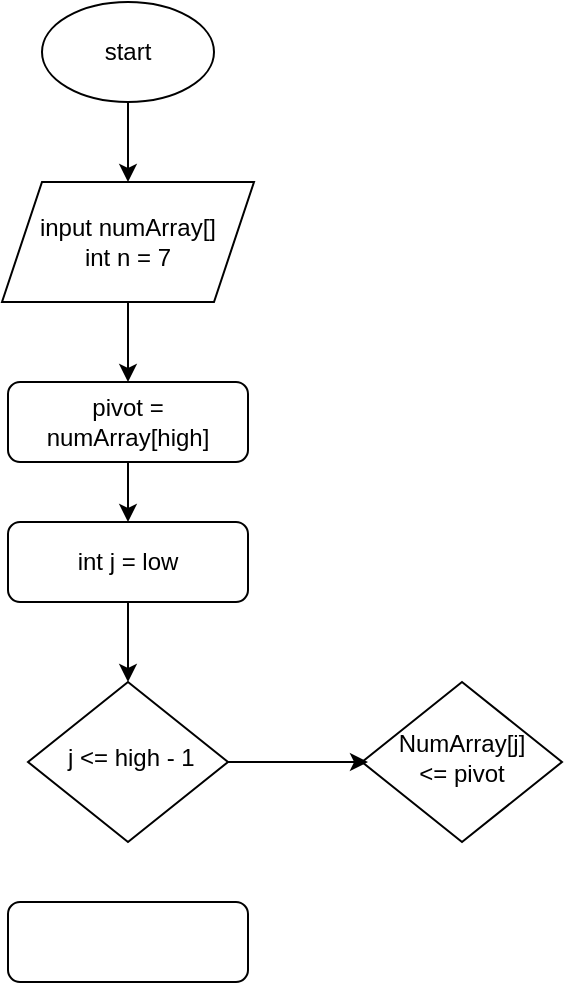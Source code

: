 <mxfile version="20.4.0" type="github">
  <diagram id="C5RBs43oDa-KdzZeNtuy" name="Page-1">
    <mxGraphModel dx="786" dy="501" grid="1" gridSize="10" guides="1" tooltips="1" connect="1" arrows="1" fold="1" page="1" pageScale="1" pageWidth="827" pageHeight="1169" math="0" shadow="0">
      <root>
        <mxCell id="WIyWlLk6GJQsqaUBKTNV-0" />
        <mxCell id="WIyWlLk6GJQsqaUBKTNV-1" parent="WIyWlLk6GJQsqaUBKTNV-0" />
        <mxCell id="llUpB8g6KJN3qQGRMO3K-0" value="" style="edgeStyle=orthogonalEdgeStyle;rounded=0;orthogonalLoop=1;jettySize=auto;html=1;" edge="1" parent="WIyWlLk6GJQsqaUBKTNV-1" source="llUpB8g6KJN3qQGRMO3K-1">
          <mxGeometry relative="1" as="geometry">
            <mxPoint x="383" y="110" as="targetPoint" />
          </mxGeometry>
        </mxCell>
        <mxCell id="llUpB8g6KJN3qQGRMO3K-1" value="start" style="ellipse;whiteSpace=wrap;html=1;" vertex="1" parent="WIyWlLk6GJQsqaUBKTNV-1">
          <mxGeometry x="340" y="20" width="86" height="50" as="geometry" />
        </mxCell>
        <mxCell id="llUpB8g6KJN3qQGRMO3K-14" value="" style="edgeStyle=orthogonalEdgeStyle;rounded=0;orthogonalLoop=1;jettySize=auto;html=1;" edge="1" parent="WIyWlLk6GJQsqaUBKTNV-1" source="llUpB8g6KJN3qQGRMO3K-2" target="llUpB8g6KJN3qQGRMO3K-13">
          <mxGeometry relative="1" as="geometry" />
        </mxCell>
        <mxCell id="llUpB8g6KJN3qQGRMO3K-2" value="input numArray[]&lt;br&gt;int n = 7" style="shape=parallelogram;perimeter=parallelogramPerimeter;whiteSpace=wrap;html=1;fixedSize=1;" vertex="1" parent="WIyWlLk6GJQsqaUBKTNV-1">
          <mxGeometry x="320" y="110" width="126" height="60" as="geometry" />
        </mxCell>
        <mxCell id="llUpB8g6KJN3qQGRMO3K-6" value="NumArray[j] &lt;br&gt;&amp;lt;= pivot" style="rhombus;whiteSpace=wrap;html=1;shadow=0;fontFamily=Helvetica;fontSize=12;align=center;strokeWidth=1;spacing=6;spacingTop=-4;" vertex="1" parent="WIyWlLk6GJQsqaUBKTNV-1">
          <mxGeometry x="500" y="360" width="100" height="80" as="geometry" />
        </mxCell>
        <mxCell id="llUpB8g6KJN3qQGRMO3K-21" value="" style="edgeStyle=orthogonalEdgeStyle;rounded=0;orthogonalLoop=1;jettySize=auto;html=1;" edge="1" parent="WIyWlLk6GJQsqaUBKTNV-1" source="llUpB8g6KJN3qQGRMO3K-12">
          <mxGeometry relative="1" as="geometry">
            <mxPoint x="503" y="400" as="targetPoint" />
          </mxGeometry>
        </mxCell>
        <mxCell id="llUpB8g6KJN3qQGRMO3K-12" value="&amp;nbsp;j &amp;lt;= high - 1" style="rhombus;whiteSpace=wrap;html=1;shadow=0;fontFamily=Helvetica;fontSize=12;align=center;strokeWidth=1;spacing=6;spacingTop=-4;" vertex="1" parent="WIyWlLk6GJQsqaUBKTNV-1">
          <mxGeometry x="333" y="360" width="100" height="80" as="geometry" />
        </mxCell>
        <mxCell id="llUpB8g6KJN3qQGRMO3K-17" value="" style="edgeStyle=orthogonalEdgeStyle;rounded=0;orthogonalLoop=1;jettySize=auto;html=1;" edge="1" parent="WIyWlLk6GJQsqaUBKTNV-1" source="llUpB8g6KJN3qQGRMO3K-13" target="llUpB8g6KJN3qQGRMO3K-16">
          <mxGeometry relative="1" as="geometry" />
        </mxCell>
        <mxCell id="llUpB8g6KJN3qQGRMO3K-13" value="pivot = numArray[high]" style="rounded=1;whiteSpace=wrap;html=1;fontSize=12;glass=0;strokeWidth=1;shadow=0;" vertex="1" parent="WIyWlLk6GJQsqaUBKTNV-1">
          <mxGeometry x="323" y="210" width="120" height="40" as="geometry" />
        </mxCell>
        <mxCell id="llUpB8g6KJN3qQGRMO3K-18" value="" style="edgeStyle=orthogonalEdgeStyle;rounded=0;orthogonalLoop=1;jettySize=auto;html=1;" edge="1" parent="WIyWlLk6GJQsqaUBKTNV-1" source="llUpB8g6KJN3qQGRMO3K-16" target="llUpB8g6KJN3qQGRMO3K-12">
          <mxGeometry relative="1" as="geometry" />
        </mxCell>
        <mxCell id="llUpB8g6KJN3qQGRMO3K-16" value="int j = low" style="rounded=1;whiteSpace=wrap;html=1;fontSize=12;glass=0;strokeWidth=1;shadow=0;" vertex="1" parent="WIyWlLk6GJQsqaUBKTNV-1">
          <mxGeometry x="323" y="280" width="120" height="40" as="geometry" />
        </mxCell>
        <mxCell id="llUpB8g6KJN3qQGRMO3K-22" value="" style="rounded=1;whiteSpace=wrap;html=1;fontSize=12;glass=0;strokeWidth=1;shadow=0;" vertex="1" parent="WIyWlLk6GJQsqaUBKTNV-1">
          <mxGeometry x="323" y="470" width="120" height="40" as="geometry" />
        </mxCell>
      </root>
    </mxGraphModel>
  </diagram>
</mxfile>
